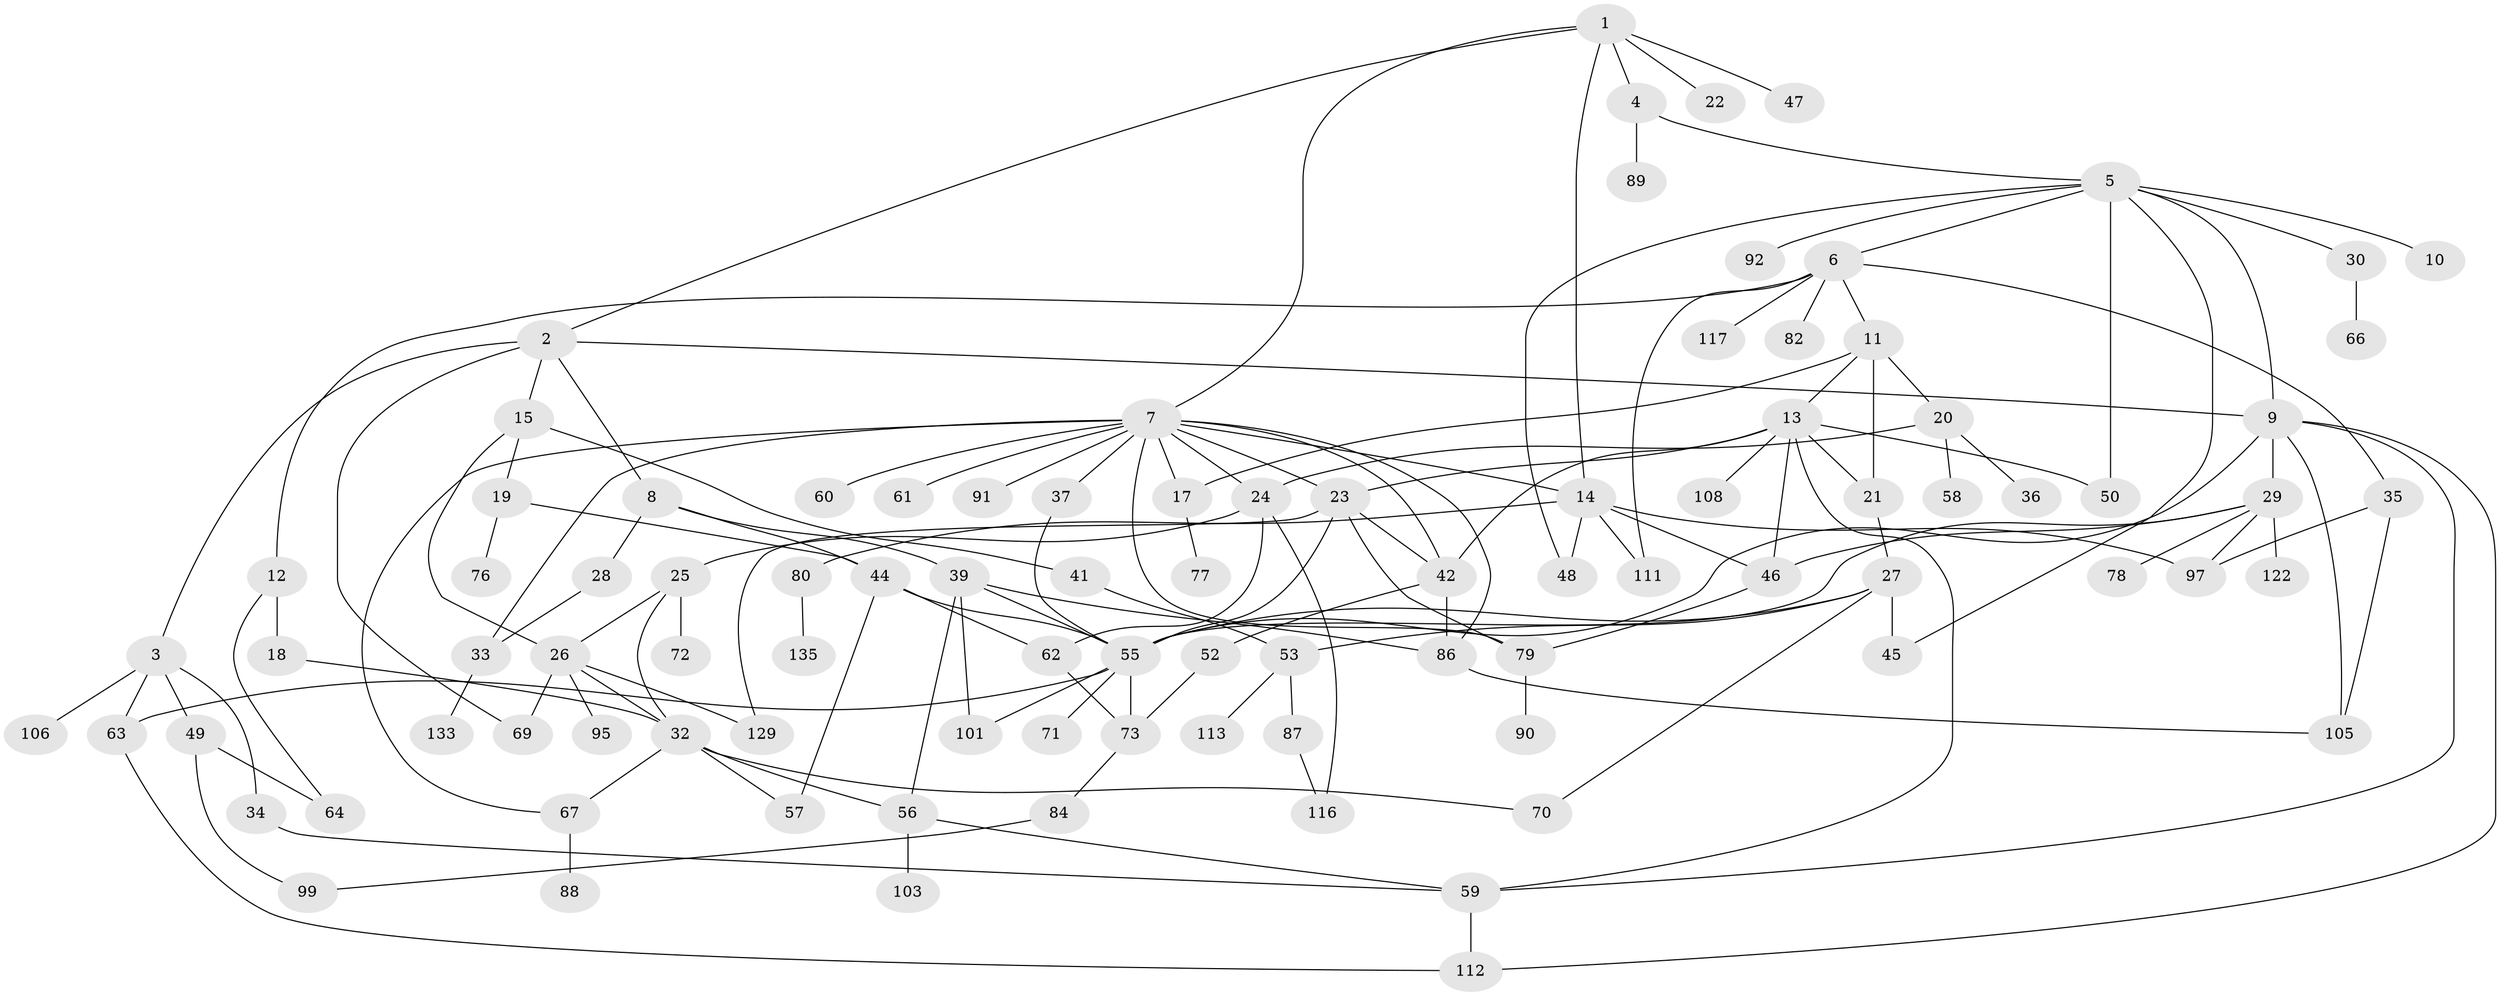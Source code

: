 // original degree distribution, {6: 0.03676470588235294, 5: 0.08823529411764706, 3: 0.16176470588235295, 7: 0.022058823529411766, 4: 0.14705882352941177, 8: 0.014705882352941176, 1: 0.2867647058823529, 2: 0.2426470588235294}
// Generated by graph-tools (version 1.1) at 2025/16/03/04/25 18:16:55]
// undirected, 95 vertices, 147 edges
graph export_dot {
graph [start="1"]
  node [color=gray90,style=filled];
  1;
  2;
  3;
  4;
  5 [super="+16"];
  6;
  7 [super="+31+131"];
  8;
  9;
  10;
  11;
  12;
  13 [super="+126"];
  14 [super="+54+40"];
  15;
  17 [super="+104"];
  18;
  19;
  20;
  21;
  22;
  23 [super="+102+130+51"];
  24;
  25;
  26 [super="+93"];
  27;
  28;
  29 [super="+74"];
  30;
  32 [super="+38"];
  33;
  34;
  35 [super="+43"];
  36;
  37;
  39 [super="+85"];
  41 [super="+127"];
  42 [super="+110"];
  44;
  45;
  46 [super="+68"];
  47;
  48;
  49 [super="+94"];
  50;
  52;
  53;
  55 [super="+75+65"];
  56;
  57;
  58;
  59;
  60 [super="+134"];
  61;
  62;
  63 [super="+107"];
  64;
  66;
  67 [super="+118"];
  69;
  70 [super="+81"];
  71;
  72;
  73;
  76 [super="+124"];
  77;
  78;
  79;
  80;
  82 [super="+109"];
  84 [super="+120"];
  86 [super="+98"];
  87;
  88;
  89;
  90;
  91;
  92;
  95 [super="+100"];
  97 [super="+123"];
  99;
  101;
  103;
  105 [super="+115"];
  106;
  108;
  111 [super="+114"];
  112;
  113;
  116;
  117;
  122;
  129;
  133;
  135;
  1 -- 2;
  1 -- 4;
  1 -- 7;
  1 -- 14;
  1 -- 22;
  1 -- 47;
  2 -- 3;
  2 -- 8;
  2 -- 9;
  2 -- 15;
  2 -- 69;
  3 -- 34;
  3 -- 49;
  3 -- 63;
  3 -- 106;
  4 -- 5;
  4 -- 89;
  5 -- 6;
  5 -- 10;
  5 -- 50;
  5 -- 9;
  5 -- 48;
  5 -- 92;
  5 -- 45;
  5 -- 30;
  6 -- 11;
  6 -- 12;
  6 -- 35;
  6 -- 82;
  6 -- 117;
  6 -- 111;
  7 -- 42;
  7 -- 14;
  7 -- 67;
  7 -- 33;
  7 -- 37;
  7 -- 79;
  7 -- 17;
  7 -- 24;
  7 -- 91;
  7 -- 60;
  7 -- 61;
  7 -- 23;
  7 -- 86;
  8 -- 28;
  8 -- 39;
  8 -- 44;
  9 -- 29;
  9 -- 55 [weight=2];
  9 -- 59;
  9 -- 105;
  9 -- 112;
  11 -- 13;
  11 -- 17;
  11 -- 20;
  11 -- 21;
  12 -- 18;
  12 -- 64;
  13 -- 23;
  13 -- 42;
  13 -- 108;
  13 -- 50;
  13 -- 21;
  13 -- 59;
  13 -- 46;
  14 -- 46;
  14 -- 97;
  14 -- 80;
  14 -- 48;
  14 -- 111;
  15 -- 19;
  15 -- 41;
  15 -- 26;
  17 -- 77;
  18 -- 32;
  19 -- 76;
  19 -- 44;
  20 -- 24;
  20 -- 36;
  20 -- 58;
  21 -- 27;
  23 -- 79;
  23 -- 129;
  23 -- 42;
  23 -- 55;
  24 -- 25;
  24 -- 62;
  24 -- 116;
  25 -- 26;
  25 -- 72;
  25 -- 32;
  26 -- 129;
  26 -- 69;
  26 -- 32;
  26 -- 95;
  27 -- 45;
  27 -- 53;
  27 -- 70;
  27 -- 55;
  28 -- 33;
  29 -- 78;
  29 -- 97;
  29 -- 122;
  29 -- 46;
  29 -- 55;
  30 -- 66;
  32 -- 67;
  32 -- 56;
  32 -- 57;
  32 -- 70;
  33 -- 133;
  34 -- 59;
  35 -- 105;
  35 -- 97;
  37 -- 55;
  39 -- 56;
  39 -- 55;
  39 -- 101;
  39 -- 86;
  41 -- 53;
  42 -- 52;
  42 -- 86;
  44 -- 57;
  44 -- 62;
  44 -- 55;
  46 -- 79;
  49 -- 64;
  49 -- 99;
  52 -- 73;
  53 -- 87;
  53 -- 113;
  55 -- 101;
  55 -- 71;
  55 -- 73;
  55 -- 63;
  56 -- 103;
  56 -- 59;
  59 -- 112;
  62 -- 73;
  63 -- 112;
  67 -- 88;
  73 -- 84;
  79 -- 90;
  80 -- 135;
  84 -- 99;
  86 -- 105;
  87 -- 116;
}
